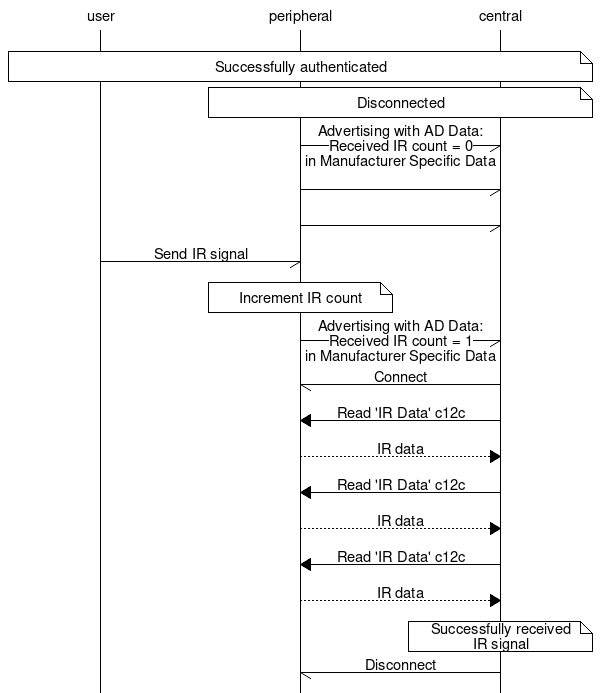 msc {
    # entities
    user, peripheral, central;

    # space
    |||;

    user note central [label = "Successfully authenticated"];
    peripheral note central [label = "Disconnected"];
    peripheral -> central [label = "Advertising with AD Data:\nReceived IR count = 0\nin Manufacturer Specific Data"];
    peripheral -> central [label = ""];
    peripheral -> central [label = ""];

    user -> peripheral    [label = "Send IR signal"];

    peripheral note peripheral [label = "Increment IR count"];
    peripheral -> central [label = "Advertising with AD Data:\nReceived IR count = 1\nin Manufacturer Specific Data"];

    peripheral <- central [label = "Connect"];

    peripheral <= central [label = "Read 'IR Data' c12c"];
    peripheral >> central [label = "IR data"];
    peripheral <= central [label = "Read 'IR Data' c12c"];
    peripheral >> central [label = "IR data"];
    peripheral <= central [label = "Read 'IR Data' c12c"];
    peripheral >> central [label = "IR data"];

    central note central [label = "Successfully received\nIR signal"];

    peripheral <- central [label = "Disconnect"];
}
